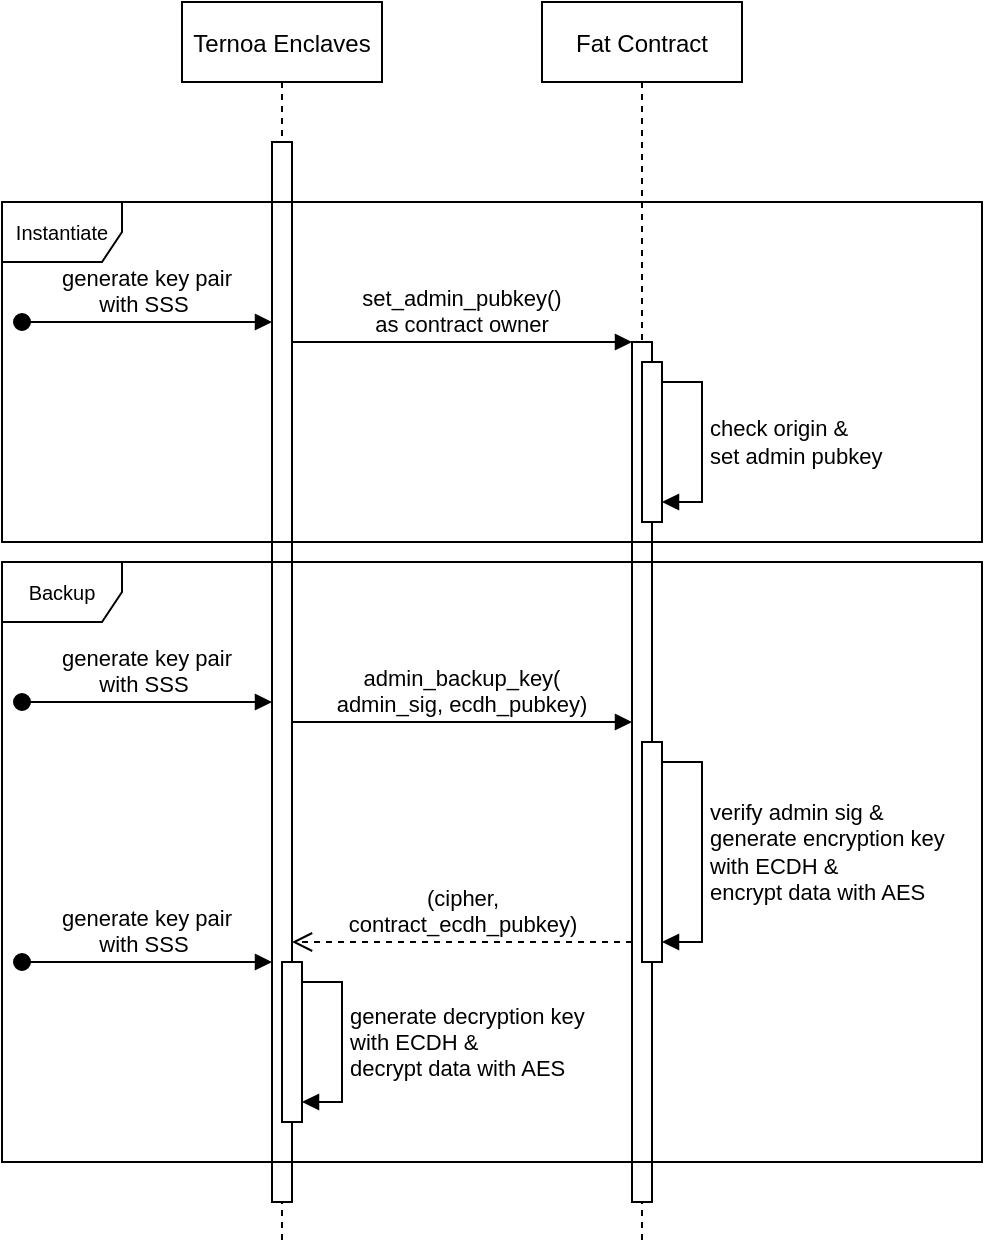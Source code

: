 <mxfile version="19.0.0" type="github">
  <diagram id="kgpKYQtTHZ0yAKxKKP6v" name="Page-1">
    <mxGraphModel dx="943" dy="435" grid="1" gridSize="10" guides="1" tooltips="1" connect="1" arrows="1" fold="1" page="1" pageScale="1" pageWidth="850" pageHeight="1100" math="0" shadow="0">
      <root>
        <mxCell id="0" />
        <mxCell id="1" parent="0" />
        <mxCell id="3nuBFxr9cyL0pnOWT2aG-1" value="Ternoa Enclaves" style="shape=umlLifeline;perimeter=lifelinePerimeter;container=1;collapsible=0;recursiveResize=0;rounded=0;shadow=0;strokeWidth=1;" parent="1" vertex="1">
          <mxGeometry x="120" y="80" width="100" height="620" as="geometry" />
        </mxCell>
        <mxCell id="3nuBFxr9cyL0pnOWT2aG-2" value="" style="points=[];perimeter=orthogonalPerimeter;rounded=0;shadow=0;strokeWidth=1;" parent="3nuBFxr9cyL0pnOWT2aG-1" vertex="1">
          <mxGeometry x="45" y="70" width="10" height="530" as="geometry" />
        </mxCell>
        <mxCell id="3nuBFxr9cyL0pnOWT2aG-3" value="generate key pair&#xa;with SSS " style="verticalAlign=bottom;startArrow=oval;endArrow=block;startSize=8;shadow=0;strokeWidth=1;" parent="3nuBFxr9cyL0pnOWT2aG-1" edge="1">
          <mxGeometry relative="1" as="geometry">
            <mxPoint x="-80" y="160" as="sourcePoint" />
            <mxPoint x="45" y="160" as="targetPoint" />
          </mxGeometry>
        </mxCell>
        <mxCell id="3nuBFxr9cyL0pnOWT2aG-5" value="Fat Contract" style="shape=umlLifeline;perimeter=lifelinePerimeter;container=1;collapsible=0;recursiveResize=0;rounded=0;shadow=0;strokeWidth=1;" parent="1" vertex="1">
          <mxGeometry x="300" y="80" width="100" height="620" as="geometry" />
        </mxCell>
        <mxCell id="3nuBFxr9cyL0pnOWT2aG-6" value="" style="points=[];perimeter=orthogonalPerimeter;rounded=0;shadow=0;strokeWidth=1;" parent="3nuBFxr9cyL0pnOWT2aG-5" vertex="1">
          <mxGeometry x="45" y="170" width="10" height="430" as="geometry" />
        </mxCell>
        <mxCell id="3nuBFxr9cyL0pnOWT2aG-4" value="" style="points=[];perimeter=orthogonalPerimeter;rounded=0;shadow=0;strokeWidth=1;" parent="3nuBFxr9cyL0pnOWT2aG-5" vertex="1">
          <mxGeometry x="50" y="180" width="10" height="80" as="geometry" />
        </mxCell>
        <mxCell id="t0Ze-QqLi1YP06bH1r3b-5" value="check origin &amp;amp;&lt;br&gt;set admin pubkey" style="edgeStyle=orthogonalEdgeStyle;html=1;align=left;spacingLeft=2;endArrow=block;rounded=0;" edge="1" target="3nuBFxr9cyL0pnOWT2aG-4" parent="3nuBFxr9cyL0pnOWT2aG-5" source="3nuBFxr9cyL0pnOWT2aG-4">
          <mxGeometry relative="1" as="geometry">
            <mxPoint x="190" y="280" as="sourcePoint" />
            <Array as="points">
              <mxPoint x="80" y="190" />
              <mxPoint x="80" y="250" />
            </Array>
          </mxGeometry>
        </mxCell>
        <mxCell id="t0Ze-QqLi1YP06bH1r3b-11" value="generate key pair&#xa;with SSS " style="verticalAlign=bottom;startArrow=oval;endArrow=block;startSize=8;shadow=0;strokeWidth=1;" edge="1" parent="3nuBFxr9cyL0pnOWT2aG-5">
          <mxGeometry relative="1" as="geometry">
            <mxPoint x="-260" y="480" as="sourcePoint" />
            <mxPoint x="-135" y="480" as="targetPoint" />
          </mxGeometry>
        </mxCell>
        <mxCell id="t0Ze-QqLi1YP06bH1r3b-12" value="" style="points=[];perimeter=orthogonalPerimeter;rounded=0;shadow=0;strokeWidth=1;" vertex="1" parent="3nuBFxr9cyL0pnOWT2aG-5">
          <mxGeometry x="-130" y="480" width="10" height="80" as="geometry" />
        </mxCell>
        <mxCell id="t0Ze-QqLi1YP06bH1r3b-13" value="generate decryption key &lt;br&gt;with ECDH &amp;amp;&lt;br&gt;decrypt data with AES" style="edgeStyle=orthogonalEdgeStyle;html=1;align=left;spacingLeft=2;endArrow=block;rounded=0;" edge="1" parent="3nuBFxr9cyL0pnOWT2aG-5" source="t0Ze-QqLi1YP06bH1r3b-12" target="t0Ze-QqLi1YP06bH1r3b-12">
          <mxGeometry relative="1" as="geometry">
            <mxPoint x="-100" y="500" as="sourcePoint" />
            <Array as="points">
              <mxPoint x="-100" y="490" />
              <mxPoint x="-100" y="550" />
            </Array>
            <mxPoint x="-100" y="590" as="targetPoint" />
          </mxGeometry>
        </mxCell>
        <mxCell id="t0Ze-QqLi1YP06bH1r3b-8" value="" style="points=[];perimeter=orthogonalPerimeter;rounded=0;shadow=0;strokeWidth=1;" vertex="1" parent="3nuBFxr9cyL0pnOWT2aG-5">
          <mxGeometry x="50" y="370" width="10" height="110" as="geometry" />
        </mxCell>
        <mxCell id="t0Ze-QqLi1YP06bH1r3b-9" value="verify admin sig &amp;amp;&lt;br&gt;generate encryption key &lt;br&gt;with ECDH &amp;amp;&lt;br&gt;encrypt data with AES" style="edgeStyle=orthogonalEdgeStyle;html=1;align=left;spacingLeft=2;endArrow=block;rounded=0;" edge="1" parent="3nuBFxr9cyL0pnOWT2aG-5" source="t0Ze-QqLi1YP06bH1r3b-8" target="t0Ze-QqLi1YP06bH1r3b-8">
          <mxGeometry relative="1" as="geometry">
            <mxPoint x="115" y="390" as="sourcePoint" />
            <Array as="points">
              <mxPoint x="80" y="380" />
              <mxPoint x="80" y="470" />
            </Array>
            <mxPoint x="115" y="450" as="targetPoint" />
          </mxGeometry>
        </mxCell>
        <mxCell id="t0Ze-QqLi1YP06bH1r3b-6" value="generate key pair&#xa;with SSS " style="verticalAlign=bottom;startArrow=oval;endArrow=block;startSize=8;shadow=0;strokeWidth=1;" edge="1" parent="3nuBFxr9cyL0pnOWT2aG-5">
          <mxGeometry relative="1" as="geometry">
            <mxPoint x="-260" y="350" as="sourcePoint" />
            <mxPoint x="-135" y="350" as="targetPoint" />
          </mxGeometry>
        </mxCell>
        <mxCell id="t0Ze-QqLi1YP06bH1r3b-7" value="admin_backup_key(&#xa;admin_sig, ecdh_pubkey)" style="verticalAlign=bottom;endArrow=block;shadow=0;strokeWidth=1;" edge="1" parent="3nuBFxr9cyL0pnOWT2aG-5">
          <mxGeometry relative="1" as="geometry">
            <mxPoint x="-125" y="360" as="sourcePoint" />
            <mxPoint x="45" y="360" as="targetPoint" />
            <Array as="points">
              <mxPoint x="-80" y="360" />
            </Array>
          </mxGeometry>
        </mxCell>
        <mxCell id="t0Ze-QqLi1YP06bH1r3b-10" value="(cipher,&lt;br&gt;contract_ecdh_pubkey)" style="html=1;verticalAlign=bottom;endArrow=open;dashed=1;endSize=8;rounded=0;" edge="1" parent="3nuBFxr9cyL0pnOWT2aG-5">
          <mxGeometry relative="1" as="geometry">
            <mxPoint x="45" y="470" as="sourcePoint" />
            <mxPoint x="-125" y="470" as="targetPoint" />
            <Array as="points">
              <mxPoint x="-60" y="470" />
            </Array>
          </mxGeometry>
        </mxCell>
        <mxCell id="3nuBFxr9cyL0pnOWT2aG-8" value="set_admin_pubkey()&#xa;as contract owner" style="verticalAlign=bottom;endArrow=block;entryX=0;entryY=0;shadow=0;strokeWidth=1;" parent="1" edge="1">
          <mxGeometry relative="1" as="geometry">
            <mxPoint x="175" y="250.0" as="sourcePoint" />
            <mxPoint x="345" y="250.0" as="targetPoint" />
          </mxGeometry>
        </mxCell>
        <mxCell id="t0Ze-QqLi1YP06bH1r3b-16" value="&lt;font style=&quot;font-size: 10px;&quot;&gt;Instantiate&lt;/font&gt;" style="shape=umlFrame;whiteSpace=wrap;html=1;" vertex="1" parent="1">
          <mxGeometry x="30" y="180" width="490" height="170" as="geometry" />
        </mxCell>
        <mxCell id="t0Ze-QqLi1YP06bH1r3b-17" value="&lt;span style=&quot;font-size: 10px;&quot;&gt;Backup&lt;/span&gt;" style="shape=umlFrame;whiteSpace=wrap;html=1;" vertex="1" parent="1">
          <mxGeometry x="30" y="360" width="490" height="300" as="geometry" />
        </mxCell>
      </root>
    </mxGraphModel>
  </diagram>
</mxfile>
